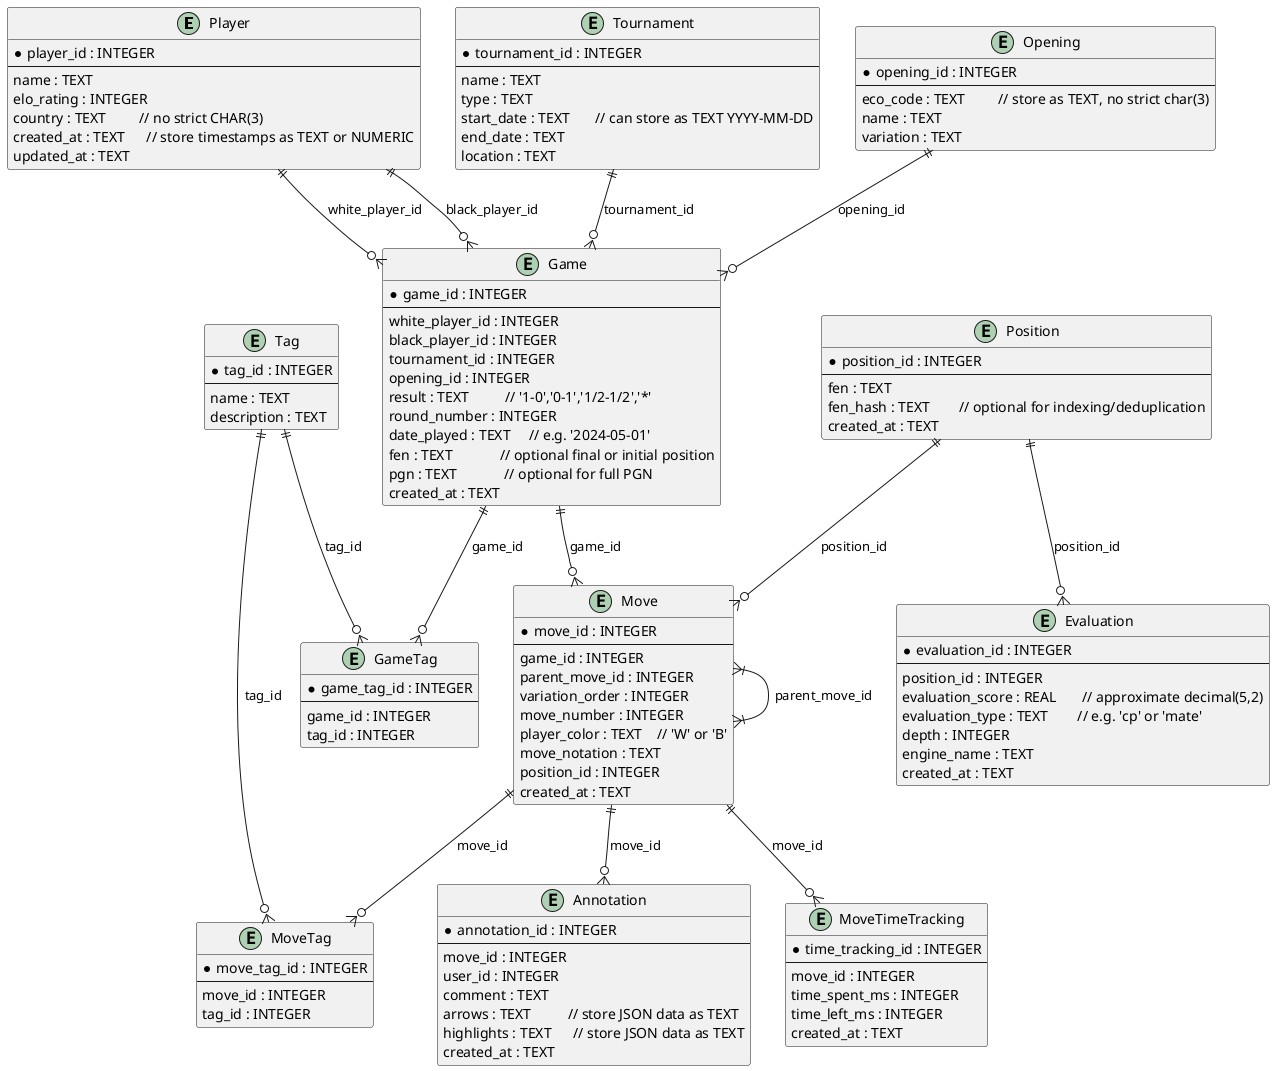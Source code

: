 @startuml

' For SQLite, typical types are: INTEGER, TEXT, REAL, BLOB
' We can approximate DECIMAL with REAL.
' For JSONB-like storage, we use TEXT to store JSON in SQLite.

' This file might not be accurate, please check the actual code

entity Player {
    * player_id : INTEGER
    --
    name : TEXT
    elo_rating : INTEGER
    country : TEXT         // no strict CHAR(3)
    created_at : TEXT      // store timestamps as TEXT or NUMERIC
    updated_at : TEXT
}

entity Tournament {
    * tournament_id : INTEGER
    --
    name : TEXT
    type : TEXT
    start_date : TEXT       // can store as TEXT YYYY-MM-DD
    end_date : TEXT
    location : TEXT
}

entity Opening {
    * opening_id : INTEGER
    --
    eco_code : TEXT         // store as TEXT, no strict char(3)
    name : TEXT
    variation : TEXT
}

entity Game {
    * game_id : INTEGER
    --
    white_player_id : INTEGER
    black_player_id : INTEGER
    tournament_id : INTEGER
    opening_id : INTEGER
    result : TEXT          // '1-0','0-1','1/2-1/2','*'
    round_number : INTEGER
    date_played : TEXT     // e.g. '2024-05-01'
    fen : TEXT             // optional final or initial position
    pgn : TEXT             // optional for full PGN
    created_at : TEXT
}

entity Position {
    * position_id : INTEGER
    --
    fen : TEXT
    fen_hash : TEXT        // optional for indexing/deduplication
    created_at : TEXT
}

entity Move {
    * move_id : INTEGER
    --
    game_id : INTEGER
    parent_move_id : INTEGER
    variation_order : INTEGER
    move_number : INTEGER
    player_color : TEXT    // 'W' or 'B'
    move_notation : TEXT
    position_id : INTEGER
    created_at : TEXT
}

entity Annotation {
    * annotation_id : INTEGER
    --
    move_id : INTEGER
    user_id : INTEGER
    comment : TEXT
    arrows : TEXT          // store JSON data as TEXT
    highlights : TEXT      // store JSON data as TEXT
    created_at : TEXT
}

entity Evaluation {
    * evaluation_id : INTEGER
    --
    position_id : INTEGER
    evaluation_score : REAL       // approximate decimal(5,2)
    evaluation_type : TEXT        // e.g. 'cp' or 'mate'
    depth : INTEGER
    engine_name : TEXT
    created_at : TEXT
}

entity MoveTimeTracking {
    * time_tracking_id : INTEGER
    --
    move_id : INTEGER
    time_spent_ms : INTEGER
    time_left_ms : INTEGER
    created_at : TEXT
}

entity Tag {
    * tag_id : INTEGER
    --
    name : TEXT
    description : TEXT
}

entity GameTag {
    * game_tag_id : INTEGER
    --
    game_id : INTEGER
    tag_id : INTEGER
}

entity MoveTag {
    * move_tag_id : INTEGER
    --
    move_id : INTEGER
    tag_id : INTEGER
}

' Relationships (SQLite foreign keys require PRAGMA foreign_keys = ON, but we'll still represent them logically):

Player ||--o{ Game : "white_player_id"
Player ||--o{ Game : "black_player_id"
Tournament ||--o{ Game : "tournament_id"
Opening ||--o{ Game : "opening_id"
Game ||--o{ Move : "game_id"
Move }|--|{ Move : "parent_move_id"
Move ||--o{ Annotation : "move_id"
Position ||--o{ Move : "position_id"
Position ||--o{ Evaluation : "position_id"
Move ||--o{ MoveTimeTracking : "move_id"
Tag ||--o{ GameTag : "tag_id"
Game ||--o{ GameTag : "game_id"
Tag ||--o{ MoveTag : "tag_id"
Move ||--o{ MoveTag : "move_id"

@enduml
